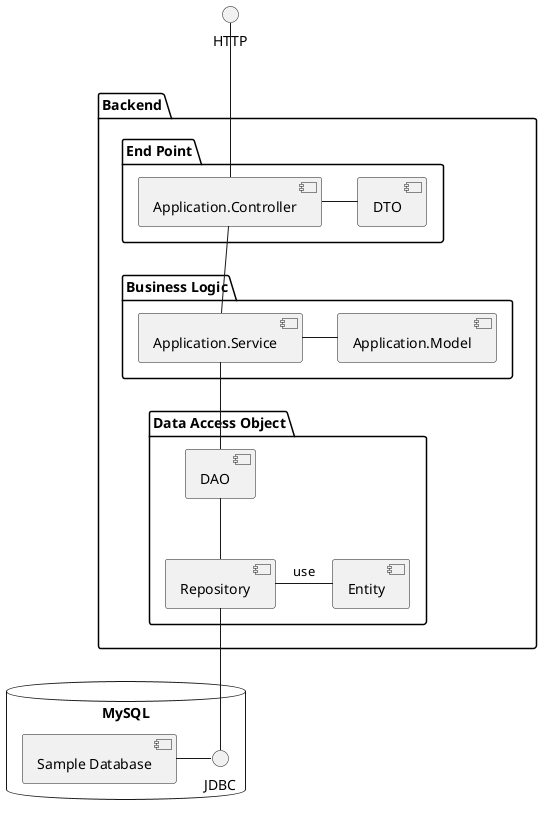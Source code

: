 @startuml

package "Backend" {

    package "End Point" {
        [Application.Controller] - [DTO]
    }

    package "Business Logic" {
        [Application.Service] - [Application.Model]
    }

    package "Data Access Object" {
        [DAO] -down- [Repository]
        [Repository] -right- [Entity] : use
    }

    [Application.Controller] -down- [Application.Service]
    [Application.Service] -down- [DAO]

}

database "MySQL" {
JDBC -left- [Sample Database]
}


HTTP -down- [Application.Controller]
[Repository] -down- JDBC


@enduml